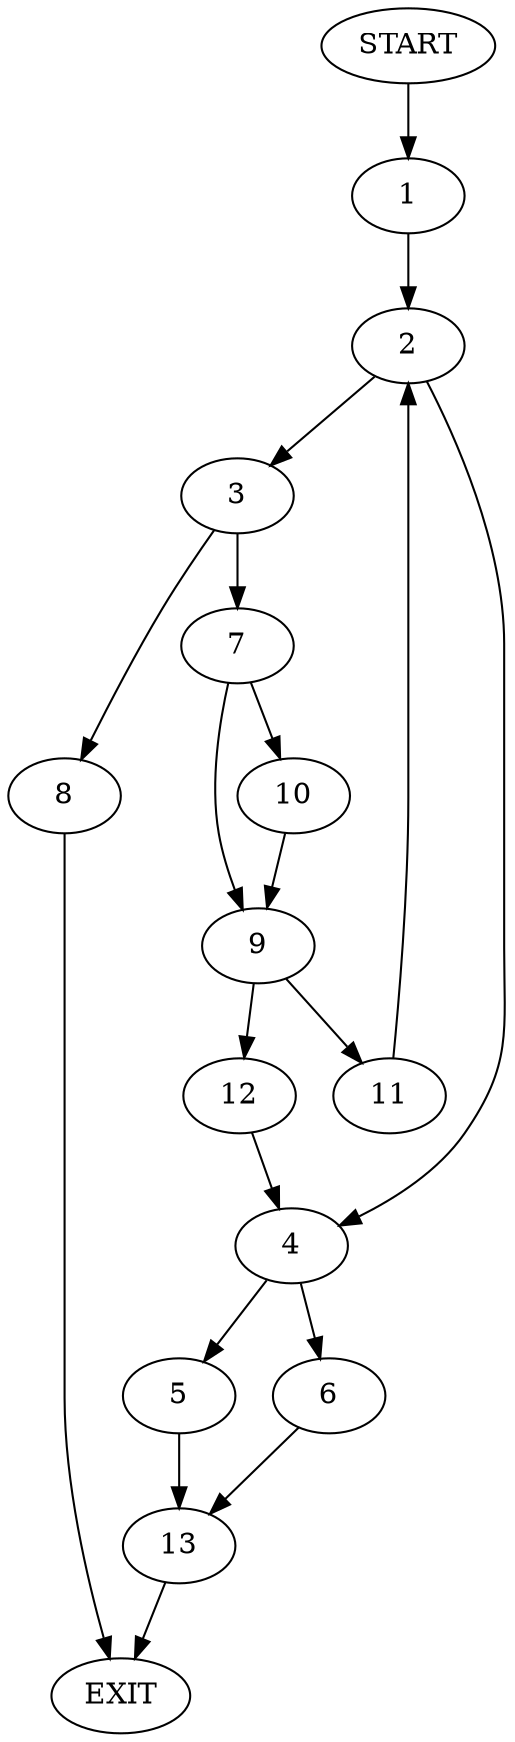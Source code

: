digraph {
0 [label="START"]
14 [label="EXIT"]
0 -> 1
1 -> 2
2 -> 3
2 -> 4
4 -> 5
4 -> 6
3 -> 7
3 -> 8
8 -> 14
7 -> 9
7 -> 10
9 -> 11
9 -> 12
10 -> 9
12 -> 4
11 -> 2
6 -> 13
5 -> 13
13 -> 14
}
